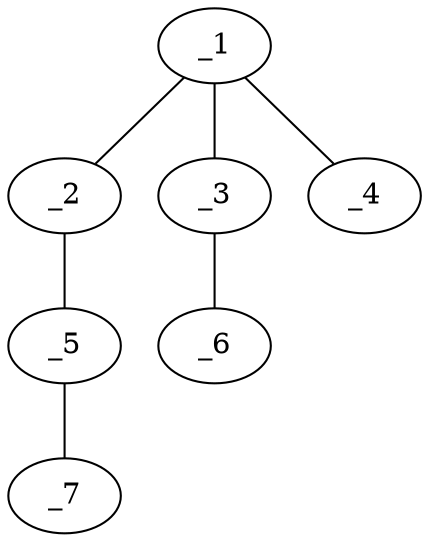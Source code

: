 graph molid309708 {
	_1	 [charge=0,
		chem=1,
		symbol="C  ",
		x="3.7321",
		y=0];
	_2	 [charge=0,
		chem=1,
		symbol="C  ",
		x="4.5981",
		y="0.5"];
	_1 -- _2	 [valence=2];
	_3	 [charge=0,
		chem=1,
		symbol="C  ",
		x="2.866",
		y="0.5"];
	_1 -- _3	 [valence=1];
	_4	 [charge=0,
		chem=1,
		symbol="C  ",
		x="3.7321",
		y="-1"];
	_1 -- _4	 [valence=1];
	_5	 [charge=0,
		chem=1,
		symbol="C  ",
		x="5.4641",
		y=1];
	_2 -- _5	 [valence=2];
	_6	 [charge=0,
		chem=4,
		symbol="N  ",
		x=2,
		y=0];
	_3 -- _6	 [valence=1];
	_7	 [charge=0,
		chem=1,
		symbol="C  ",
		x="6.3301",
		y="0.5"];
	_5 -- _7	 [valence=1];
}
